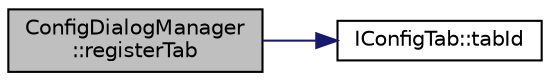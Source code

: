 digraph "ConfigDialogManager::registerTab"
{
 // LATEX_PDF_SIZE
  edge [fontname="Helvetica",fontsize="10",labelfontname="Helvetica",labelfontsize="10"];
  node [fontname="Helvetica",fontsize="10",shape=record];
  rankdir="LR";
  Node1 [label="ConfigDialogManager\l::registerTab",height=0.2,width=0.4,color="black", fillcolor="grey75", style="filled", fontcolor="black",tooltip=" "];
  Node1 -> Node2 [color="midnightblue",fontsize="10",style="solid",fontname="Helvetica"];
  Node2 [label="IConfigTab::tabId",height=0.2,width=0.4,color="black", fillcolor="white", style="filled",URL="$struct_i_config_tab.html#a4ed7d5a6808a5980990e943467983761",tooltip=" "];
}
